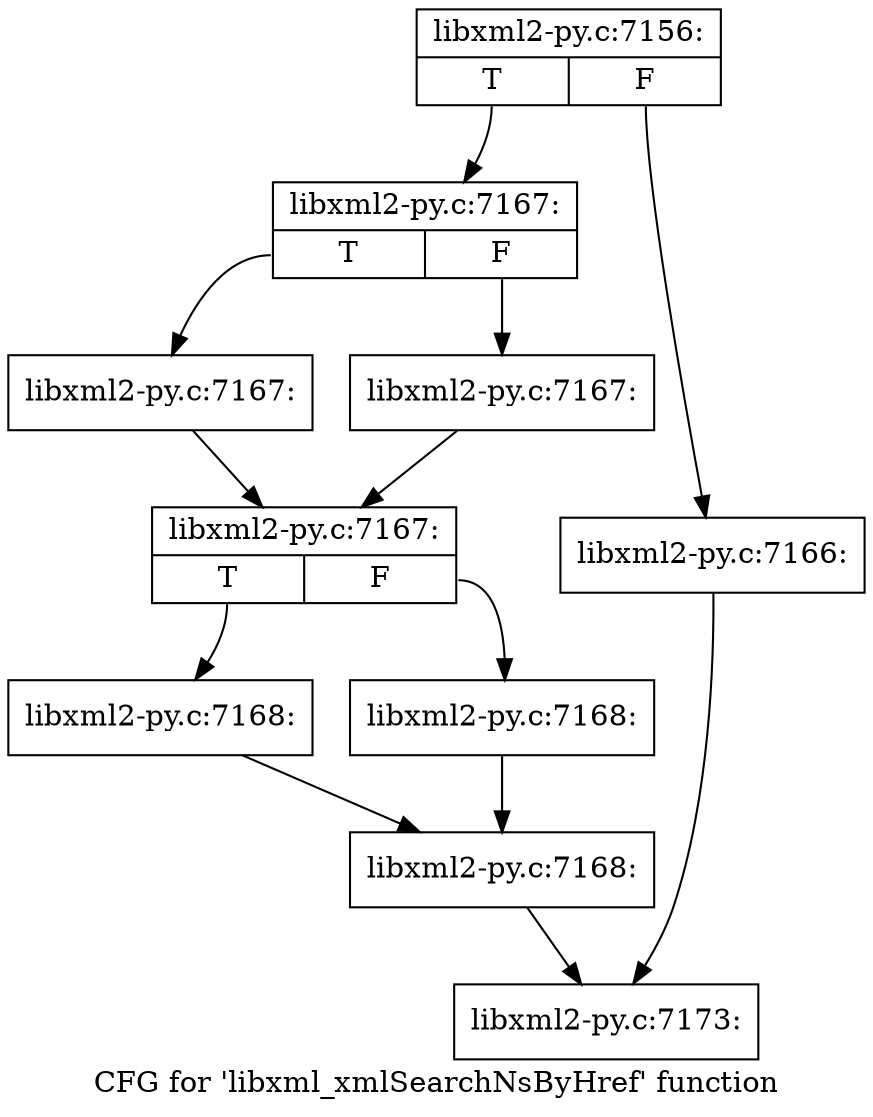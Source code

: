 digraph "CFG for 'libxml_xmlSearchNsByHref' function" {
	label="CFG for 'libxml_xmlSearchNsByHref' function";

	Node0x42e32e0 [shape=record,label="{libxml2-py.c:7156:|{<s0>T|<s1>F}}"];
	Node0x42e32e0:s0 -> Node0x42f0940;
	Node0x42e32e0:s1 -> Node0x42f08f0;
	Node0x42f08f0 [shape=record,label="{libxml2-py.c:7166:}"];
	Node0x42f08f0 -> Node0x42e68a0;
	Node0x42f0940 [shape=record,label="{libxml2-py.c:7167:|{<s0>T|<s1>F}}"];
	Node0x42f0940:s0 -> Node0x42f1250;
	Node0x42f0940:s1 -> Node0x42f12a0;
	Node0x42f1250 [shape=record,label="{libxml2-py.c:7167:}"];
	Node0x42f1250 -> Node0x42f12f0;
	Node0x42f12a0 [shape=record,label="{libxml2-py.c:7167:}"];
	Node0x42f12a0 -> Node0x42f12f0;
	Node0x42f12f0 [shape=record,label="{libxml2-py.c:7167:|{<s0>T|<s1>F}}"];
	Node0x42f12f0:s0 -> Node0x42f1980;
	Node0x42f12f0:s1 -> Node0x42f19d0;
	Node0x42f1980 [shape=record,label="{libxml2-py.c:7168:}"];
	Node0x42f1980 -> Node0x42f1a20;
	Node0x42f19d0 [shape=record,label="{libxml2-py.c:7168:}"];
	Node0x42f19d0 -> Node0x42f1a20;
	Node0x42f1a20 [shape=record,label="{libxml2-py.c:7168:}"];
	Node0x42f1a20 -> Node0x42e68a0;
	Node0x42e68a0 [shape=record,label="{libxml2-py.c:7173:}"];
}
